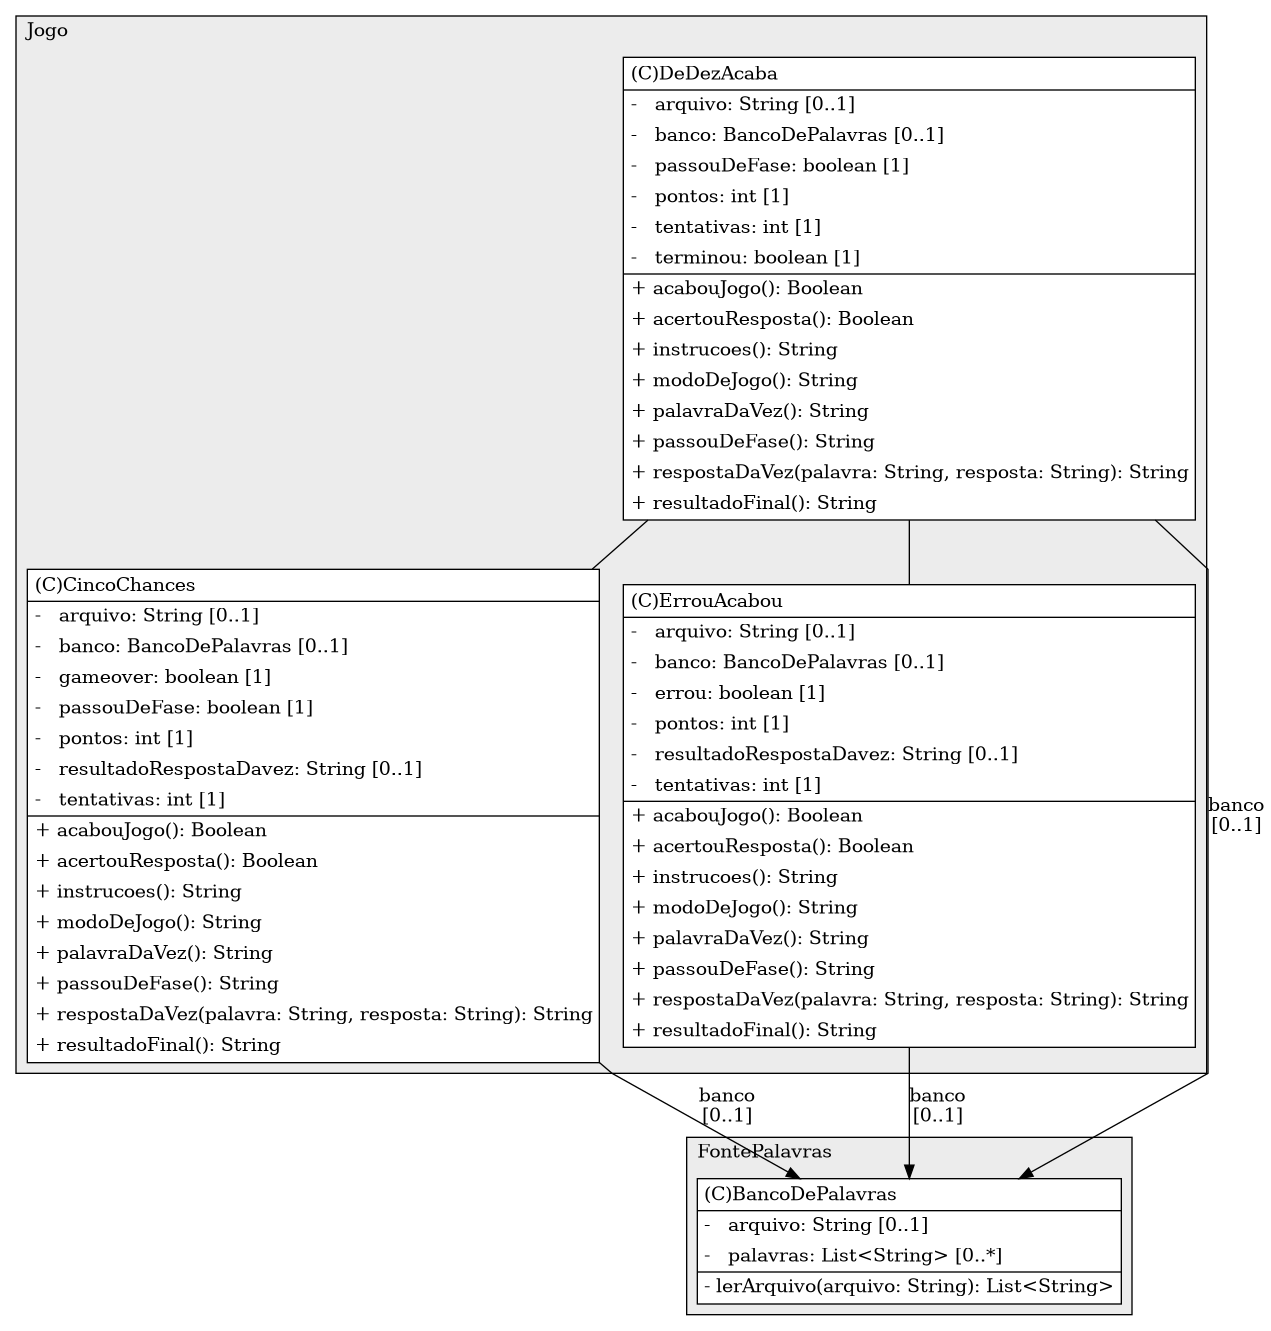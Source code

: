 @startuml

/' diagram meta data start
config=StructureConfiguration;
{
  "projectClassification": {
    "searchMode": "OpenProject", // OpenProject, AllProjects
    "includedProjects": "",
    "pathEndKeywords": "*.impl",
    "isClientPath": "",
    "isClientName": "",
    "isTestPath": "",
    "isTestName": "",
    "isMappingPath": "",
    "isMappingName": "",
    "isDataAccessPath": "",
    "isDataAccessName": "",
    "isDataStructurePath": "",
    "isDataStructureName": "",
    "isInterfaceStructuresPath": "",
    "isInterfaceStructuresName": "",
    "isEntryPointPath": "",
    "isEntryPointName": "",
    "treatFinalFieldsAsMandatory": false
  },
  "graphRestriction": {
    "classPackageExcludeFilter": "",
    "classPackageIncludeFilter": "",
    "classNameExcludeFilter": "",
    "classNameIncludeFilter": "",
    "methodNameExcludeFilter": "",
    "methodNameIncludeFilter": "",
    "removeByInheritance": "", // inheritance/annotation based filtering is done in a second step
    "removeByAnnotation": "",
    "removeByClassPackage": "", // cleanup the graph after inheritance/annotation based filtering is done
    "removeByClassName": "",
    "cutMappings": false,
    "cutEnum": true,
    "cutTests": true,
    "cutClient": true,
    "cutDataAccess": false,
    "cutInterfaceStructures": false,
    "cutDataStructures": false,
    "cutGetterAndSetter": true,
    "cutConstructors": true
  },
  "graphTraversal": {
    "forwardDepth": 6,
    "backwardDepth": 6,
    "classPackageExcludeFilter": "",
    "classPackageIncludeFilter": "",
    "classNameExcludeFilter": "",
    "classNameIncludeFilter": "",
    "methodNameExcludeFilter": "",
    "methodNameIncludeFilter": "",
    "hideMappings": false,
    "hideDataStructures": false,
    "hidePrivateMethods": true,
    "hideInterfaceCalls": true, // indirection: implementation -> interface (is hidden) -> implementation
    "onlyShowApplicationEntryPoints": false, // root node is included
    "useMethodCallsForStructureDiagram": "ForwardOnly" // ForwardOnly, BothDirections, No
  },
  "details": {
    "aggregation": "GroupByClass", // ByClass, GroupByClass, None
    "showClassGenericTypes": true,
    "showMethods": true,
    "showMethodParameterNames": true,
    "showMethodParameterTypes": true,
    "showMethodReturnType": true,
    "showPackageLevels": 2,
    "showDetailedClassStructure": true
  },
  "rootClass": "Jogo.DeDezAcaba",
  "extensionCallbackMethod": "" // qualified.class.name#methodName - signature: public static String method(String)
}
diagram meta data end '/



digraph g {
    rankdir="TB"
    splines=polyline
    

'nodes 
subgraph cluster_136677366 { 
   	label=FontePalavras
	labeljust=l
	fillcolor="#ececec"
	style=filled
   
   BancoDePalavras136677366[
	label=<<TABLE BORDER="1" CELLBORDER="0" CELLPADDING="4" CELLSPACING="0">
<TR><TD ALIGN="LEFT" >(C)BancoDePalavras</TD></TR>
<HR/>
<TR><TD ALIGN="LEFT" >-   arquivo: String [0..1]</TD></TR>
<TR><TD ALIGN="LEFT" >-   palavras: List&lt;String&gt; [0..*]</TD></TR>
<HR/>
<TR><TD ALIGN="LEFT" >- lerArquivo(arquivo: String): List&lt;String&gt;</TD></TR>
</TABLE>>
	style=filled
	margin=0
	shape=plaintext
	fillcolor="#FFFFFF"
];
} 

subgraph cluster_2314509 { 
   	label=Jogo
	labeljust=l
	fillcolor="#ececec"
	style=filled
   
   CincoChances2314509[
	label=<<TABLE BORDER="1" CELLBORDER="0" CELLPADDING="4" CELLSPACING="0">
<TR><TD ALIGN="LEFT" >(C)CincoChances</TD></TR>
<HR/>
<TR><TD ALIGN="LEFT" >-   arquivo: String [0..1]</TD></TR>
<TR><TD ALIGN="LEFT" >-   banco: BancoDePalavras [0..1]</TD></TR>
<TR><TD ALIGN="LEFT" >-   gameover: boolean [1]</TD></TR>
<TR><TD ALIGN="LEFT" >-   passouDeFase: boolean [1]</TD></TR>
<TR><TD ALIGN="LEFT" >-   pontos: int [1]</TD></TR>
<TR><TD ALIGN="LEFT" >-   resultadoRespostaDavez: String [0..1]</TD></TR>
<TR><TD ALIGN="LEFT" >-   tentativas: int [1]</TD></TR>
<HR/>
<TR><TD ALIGN="LEFT" >+ acabouJogo(): Boolean</TD></TR>
<TR><TD ALIGN="LEFT" >+ acertouResposta(): Boolean</TD></TR>
<TR><TD ALIGN="LEFT" >+ instrucoes(): String</TD></TR>
<TR><TD ALIGN="LEFT" >+ modoDeJogo(): String</TD></TR>
<TR><TD ALIGN="LEFT" >+ palavraDaVez(): String</TD></TR>
<TR><TD ALIGN="LEFT" >+ passouDeFase(): String</TD></TR>
<TR><TD ALIGN="LEFT" >+ respostaDaVez(palavra: String, resposta: String): String</TD></TR>
<TR><TD ALIGN="LEFT" >+ resultadoFinal(): String</TD></TR>
</TABLE>>
	style=filled
	margin=0
	shape=plaintext
	fillcolor="#FFFFFF"
];

DeDezAcaba2314509[
	label=<<TABLE BORDER="1" CELLBORDER="0" CELLPADDING="4" CELLSPACING="0">
<TR><TD ALIGN="LEFT" >(C)DeDezAcaba</TD></TR>
<HR/>
<TR><TD ALIGN="LEFT" >-   arquivo: String [0..1]</TD></TR>
<TR><TD ALIGN="LEFT" >-   banco: BancoDePalavras [0..1]</TD></TR>
<TR><TD ALIGN="LEFT" >-   passouDeFase: boolean [1]</TD></TR>
<TR><TD ALIGN="LEFT" >-   pontos: int [1]</TD></TR>
<TR><TD ALIGN="LEFT" >-   tentativas: int [1]</TD></TR>
<TR><TD ALIGN="LEFT" >-   terminou: boolean [1]</TD></TR>
<HR/>
<TR><TD ALIGN="LEFT" >+ acabouJogo(): Boolean</TD></TR>
<TR><TD ALIGN="LEFT" >+ acertouResposta(): Boolean</TD></TR>
<TR><TD ALIGN="LEFT" >+ instrucoes(): String</TD></TR>
<TR><TD ALIGN="LEFT" >+ modoDeJogo(): String</TD></TR>
<TR><TD ALIGN="LEFT" >+ palavraDaVez(): String</TD></TR>
<TR><TD ALIGN="LEFT" >+ passouDeFase(): String</TD></TR>
<TR><TD ALIGN="LEFT" >+ respostaDaVez(palavra: String, resposta: String): String</TD></TR>
<TR><TD ALIGN="LEFT" >+ resultadoFinal(): String</TD></TR>
</TABLE>>
	style=filled
	margin=0
	shape=plaintext
	fillcolor="#FFFFFF"
];

ErrouAcabou2314509[
	label=<<TABLE BORDER="1" CELLBORDER="0" CELLPADDING="4" CELLSPACING="0">
<TR><TD ALIGN="LEFT" >(C)ErrouAcabou</TD></TR>
<HR/>
<TR><TD ALIGN="LEFT" >-   arquivo: String [0..1]</TD></TR>
<TR><TD ALIGN="LEFT" >-   banco: BancoDePalavras [0..1]</TD></TR>
<TR><TD ALIGN="LEFT" >-   errou: boolean [1]</TD></TR>
<TR><TD ALIGN="LEFT" >-   pontos: int [1]</TD></TR>
<TR><TD ALIGN="LEFT" >-   resultadoRespostaDavez: String [0..1]</TD></TR>
<TR><TD ALIGN="LEFT" >-   tentativas: int [1]</TD></TR>
<HR/>
<TR><TD ALIGN="LEFT" >+ acabouJogo(): Boolean</TD></TR>
<TR><TD ALIGN="LEFT" >+ acertouResposta(): Boolean</TD></TR>
<TR><TD ALIGN="LEFT" >+ instrucoes(): String</TD></TR>
<TR><TD ALIGN="LEFT" >+ modoDeJogo(): String</TD></TR>
<TR><TD ALIGN="LEFT" >+ palavraDaVez(): String</TD></TR>
<TR><TD ALIGN="LEFT" >+ passouDeFase(): String</TD></TR>
<TR><TD ALIGN="LEFT" >+ respostaDaVez(palavra: String, resposta: String): String</TD></TR>
<TR><TD ALIGN="LEFT" >+ resultadoFinal(): String</TD></TR>
</TABLE>>
	style=filled
	margin=0
	shape=plaintext
	fillcolor="#FFFFFF"
];
} 

'edges    
CincoChances2314509 -> BancoDePalavras136677366[label="banco
[0..1]"];
DeDezAcaba2314509 -> BancoDePalavras136677366[label="banco
[0..1]"];
DeDezAcaba2314509 -> CincoChances2314509[arrowhead=none];
DeDezAcaba2314509 -> ErrouAcabou2314509[arrowhead=none];
ErrouAcabou2314509 -> BancoDePalavras136677366[label="banco
[0..1]"];
    
}
@enduml